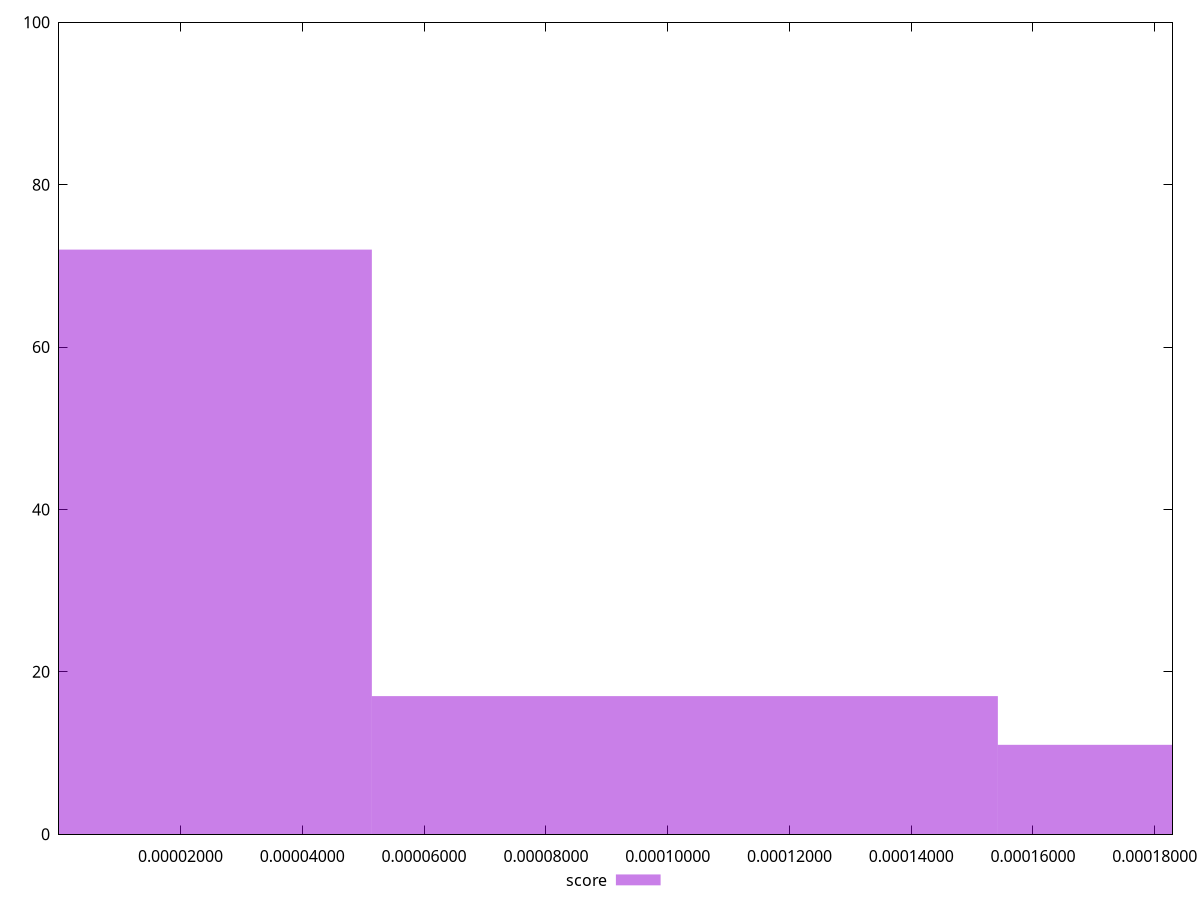 reset

$score <<EOF
0.00020565784850913176 11
0.00010282892425456588 17
0 72
EOF

set key outside below
set boxwidth 0.00010282892425456588
set xrange [2.5091771993501766e-8:0.0001829297357594517]
set yrange [0:100]
set style fill transparent solid 0.5 noborder
set terminal svg size 640, 490 enhanced background rgb 'white'
set output "report_00007_2020-12-11T15:55:29.892Z/largest-contentful-paint/samples/pages+cached+nointeractive/score/histogram.svg"

plot $score title "score" with boxes

reset
